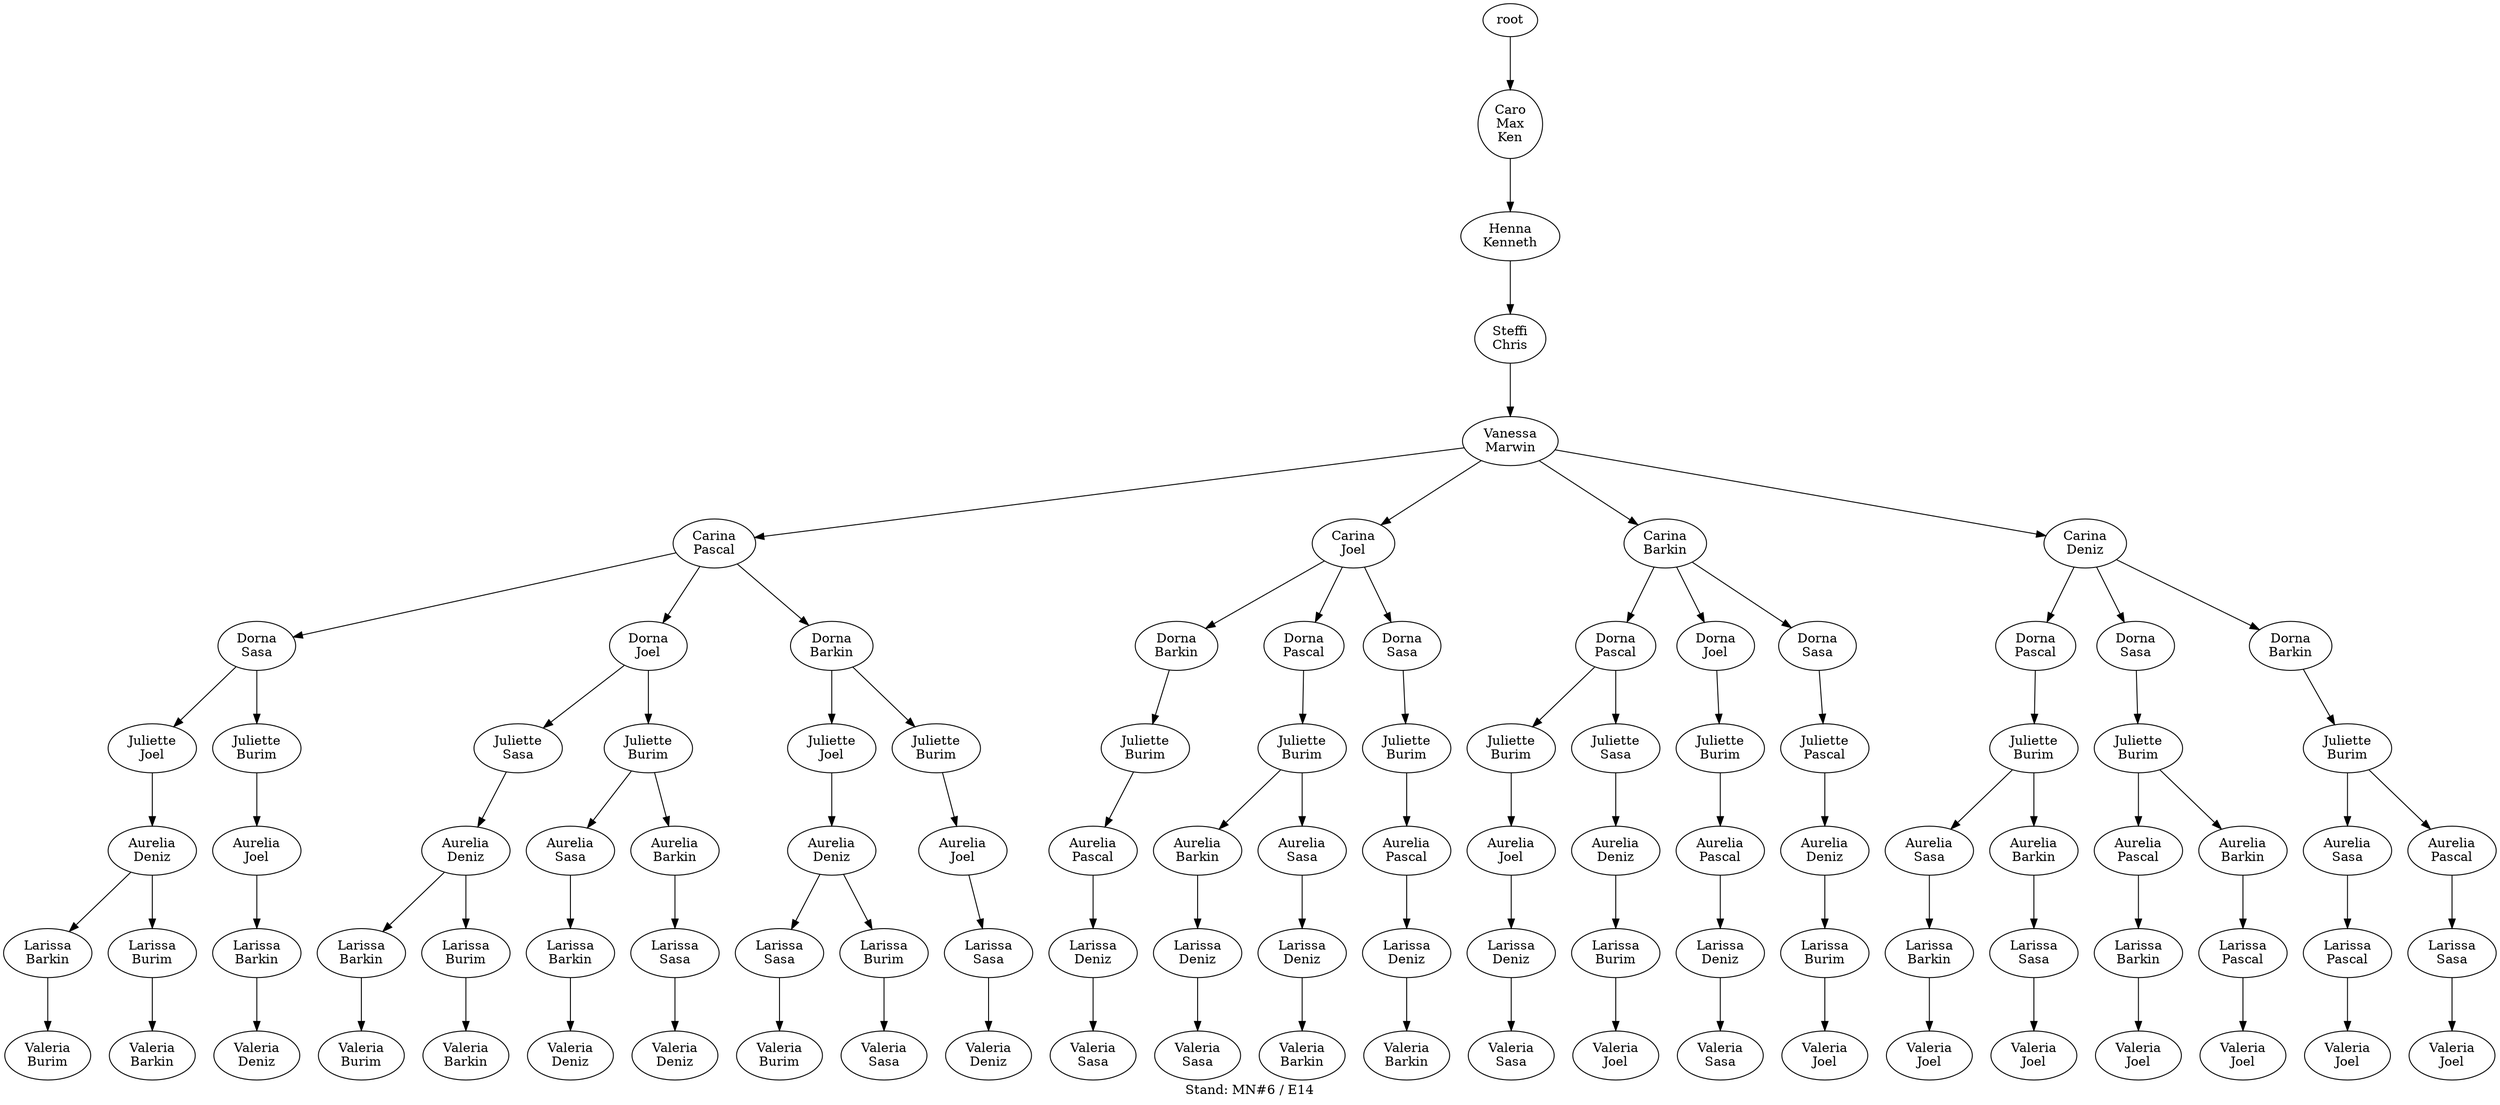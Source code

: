 digraph D { labelloc="b"; label="Stand: MN#6 / E14"; ranksep=0.8;
"root/7,5"[label="Caro\nMax\nKen"]
"root" -> "root/7,5";
"root/7,5/6"[label="Henna\nKenneth"]
"root/7,5" -> "root/7,5/6";
"root/7,5/6/2"[label="Steffi\nChris"]
"root/7,5/6" -> "root/7,5/6/2";
"root/7,5/6/2/10"[label="Vanessa\nMarwin"]
"root/7,5/6/2" -> "root/7,5/6/2/10";
"root/7,5/6/2/10/8"[label="Carina\nPascal"]
"root/7,5/6/2/10" -> "root/7,5/6/2/10/8";
"root/7,5/6/2/10/8/9"[label="Dorna\nSasa"]
"root/7,5/6/2/10/8" -> "root/7,5/6/2/10/8/9";
"root/7,5/6/2/10/8/9/4"[label="Juliette\nJoel"]
"root/7,5/6/2/10/8/9" -> "root/7,5/6/2/10/8/9/4";
"root/7,5/6/2/10/8/9/4/3"[label="Aurelia\nDeniz"]
"root/7,5/6/2/10/8/9/4" -> "root/7,5/6/2/10/8/9/4/3";
"root/7,5/6/2/10/8/9/4/3/0"[label="Larissa\nBarkin"]
"root/7,5/6/2/10/8/9/4/3" -> "root/7,5/6/2/10/8/9/4/3/0";
"root/7,5/6/2/10/8/9/4/3/0/1"[label="Valeria\nBurim"]
"root/7,5/6/2/10/8/9/4/3/0" -> "root/7,5/6/2/10/8/9/4/3/0/1";
"root/7,5/6/2/10/8/4"[label="Dorna\nJoel"]
"root/7,5/6/2/10/8" -> "root/7,5/6/2/10/8/4";
"root/7,5/6/2/10/8/4/9"[label="Juliette\nSasa"]
"root/7,5/6/2/10/8/4" -> "root/7,5/6/2/10/8/4/9";
"root/7,5/6/2/10/8/4/9/3"[label="Aurelia\nDeniz"]
"root/7,5/6/2/10/8/4/9" -> "root/7,5/6/2/10/8/4/9/3";
"root/7,5/6/2/10/8/4/9/3/0"[label="Larissa\nBarkin"]
"root/7,5/6/2/10/8/4/9/3" -> "root/7,5/6/2/10/8/4/9/3/0";
"root/7,5/6/2/10/8/4/9/3/0/1"[label="Valeria\nBurim"]
"root/7,5/6/2/10/8/4/9/3/0" -> "root/7,5/6/2/10/8/4/9/3/0/1";
"root/7,5/6/2/10/8/0"[label="Dorna\nBarkin"]
"root/7,5/6/2/10/8" -> "root/7,5/6/2/10/8/0";
"root/7,5/6/2/10/8/0/4"[label="Juliette\nJoel"]
"root/7,5/6/2/10/8/0" -> "root/7,5/6/2/10/8/0/4";
"root/7,5/6/2/10/8/0/4/3"[label="Aurelia\nDeniz"]
"root/7,5/6/2/10/8/0/4" -> "root/7,5/6/2/10/8/0/4/3";
"root/7,5/6/2/10/8/0/4/3/9"[label="Larissa\nSasa"]
"root/7,5/6/2/10/8/0/4/3" -> "root/7,5/6/2/10/8/0/4/3/9";
"root/7,5/6/2/10/8/0/4/3/9/1"[label="Valeria\nBurim"]
"root/7,5/6/2/10/8/0/4/3/9" -> "root/7,5/6/2/10/8/0/4/3/9/1";
"root/7,5/6/2/10/4"[label="Carina\nJoel"]
"root/7,5/6/2/10" -> "root/7,5/6/2/10/4";
"root/7,5/6/2/10/4/0"[label="Dorna\nBarkin"]
"root/7,5/6/2/10/4" -> "root/7,5/6/2/10/4/0";
"root/7,5/6/2/10/4/0/1"[label="Juliette\nBurim"]
"root/7,5/6/2/10/4/0" -> "root/7,5/6/2/10/4/0/1";
"root/7,5/6/2/10/4/0/1/8"[label="Aurelia\nPascal"]
"root/7,5/6/2/10/4/0/1" -> "root/7,5/6/2/10/4/0/1/8";
"root/7,5/6/2/10/4/0/1/8/3"[label="Larissa\nDeniz"]
"root/7,5/6/2/10/4/0/1/8" -> "root/7,5/6/2/10/4/0/1/8/3";
"root/7,5/6/2/10/4/0/1/8/3/9"[label="Valeria\nSasa"]
"root/7,5/6/2/10/4/0/1/8/3" -> "root/7,5/6/2/10/4/0/1/8/3/9";
"root/7,5/6/2/10/4/8"[label="Dorna\nPascal"]
"root/7,5/6/2/10/4" -> "root/7,5/6/2/10/4/8";
"root/7,5/6/2/10/4/8/1"[label="Juliette\nBurim"]
"root/7,5/6/2/10/4/8" -> "root/7,5/6/2/10/4/8/1";
"root/7,5/6/2/10/4/8/1/0"[label="Aurelia\nBarkin"]
"root/7,5/6/2/10/4/8/1" -> "root/7,5/6/2/10/4/8/1/0";
"root/7,5/6/2/10/4/8/1/0/3"[label="Larissa\nDeniz"]
"root/7,5/6/2/10/4/8/1/0" -> "root/7,5/6/2/10/4/8/1/0/3";
"root/7,5/6/2/10/4/8/1/0/3/9"[label="Valeria\nSasa"]
"root/7,5/6/2/10/4/8/1/0/3" -> "root/7,5/6/2/10/4/8/1/0/3/9";
"root/7,5/6/2/10/0"[label="Carina\nBarkin"]
"root/7,5/6/2/10" -> "root/7,5/6/2/10/0";
"root/7,5/6/2/10/0/8"[label="Dorna\nPascal"]
"root/7,5/6/2/10/0" -> "root/7,5/6/2/10/0/8";
"root/7,5/6/2/10/0/8/1"[label="Juliette\nBurim"]
"root/7,5/6/2/10/0/8" -> "root/7,5/6/2/10/0/8/1";
"root/7,5/6/2/10/0/8/1/4"[label="Aurelia\nJoel"]
"root/7,5/6/2/10/0/8/1" -> "root/7,5/6/2/10/0/8/1/4";
"root/7,5/6/2/10/0/8/1/4/3"[label="Larissa\nDeniz"]
"root/7,5/6/2/10/0/8/1/4" -> "root/7,5/6/2/10/0/8/1/4/3";
"root/7,5/6/2/10/0/8/1/4/3/9"[label="Valeria\nSasa"]
"root/7,5/6/2/10/0/8/1/4/3" -> "root/7,5/6/2/10/0/8/1/4/3/9";
"root/7,5/6/2/10/0/4"[label="Dorna\nJoel"]
"root/7,5/6/2/10/0" -> "root/7,5/6/2/10/0/4";
"root/7,5/6/2/10/0/4/1"[label="Juliette\nBurim"]
"root/7,5/6/2/10/0/4" -> "root/7,5/6/2/10/0/4/1";
"root/7,5/6/2/10/0/4/1/8"[label="Aurelia\nPascal"]
"root/7,5/6/2/10/0/4/1" -> "root/7,5/6/2/10/0/4/1/8";
"root/7,5/6/2/10/0/4/1/8/3"[label="Larissa\nDeniz"]
"root/7,5/6/2/10/0/4/1/8" -> "root/7,5/6/2/10/0/4/1/8/3";
"root/7,5/6/2/10/0/4/1/8/3/9"[label="Valeria\nSasa"]
"root/7,5/6/2/10/0/4/1/8/3" -> "root/7,5/6/2/10/0/4/1/8/3/9";
"root/7,5/6/2/10/8/0/4/3/1"[label="Larissa\nBurim"]
"root/7,5/6/2/10/8/0/4/3" -> "root/7,5/6/2/10/8/0/4/3/1";
"root/7,5/6/2/10/8/0/4/3/1/9"[label="Valeria\nSasa"]
"root/7,5/6/2/10/8/0/4/3/1" -> "root/7,5/6/2/10/8/0/4/3/1/9";
"root/7,5/6/2/10/8/4/9/3/1"[label="Larissa\nBurim"]
"root/7,5/6/2/10/8/4/9/3" -> "root/7,5/6/2/10/8/4/9/3/1";
"root/7,5/6/2/10/8/4/9/3/1/0"[label="Valeria\nBarkin"]
"root/7,5/6/2/10/8/4/9/3/1" -> "root/7,5/6/2/10/8/4/9/3/1/0";
"root/7,5/6/2/10/8/9/4/3/1"[label="Larissa\nBurim"]
"root/7,5/6/2/10/8/9/4/3" -> "root/7,5/6/2/10/8/9/4/3/1";
"root/7,5/6/2/10/8/9/4/3/1/0"[label="Valeria\nBarkin"]
"root/7,5/6/2/10/8/9/4/3/1" -> "root/7,5/6/2/10/8/9/4/3/1/0";
"root/7,5/6/2/10/4/9"[label="Dorna\nSasa"]
"root/7,5/6/2/10/4" -> "root/7,5/6/2/10/4/9";
"root/7,5/6/2/10/4/9/1"[label="Juliette\nBurim"]
"root/7,5/6/2/10/4/9" -> "root/7,5/6/2/10/4/9/1";
"root/7,5/6/2/10/4/9/1/8"[label="Aurelia\nPascal"]
"root/7,5/6/2/10/4/9/1" -> "root/7,5/6/2/10/4/9/1/8";
"root/7,5/6/2/10/4/9/1/8/3"[label="Larissa\nDeniz"]
"root/7,5/6/2/10/4/9/1/8" -> "root/7,5/6/2/10/4/9/1/8/3";
"root/7,5/6/2/10/4/9/1/8/3/0"[label="Valeria\nBarkin"]
"root/7,5/6/2/10/4/9/1/8/3" -> "root/7,5/6/2/10/4/9/1/8/3/0";
"root/7,5/6/2/10/4/8/1/9"[label="Aurelia\nSasa"]
"root/7,5/6/2/10/4/8/1" -> "root/7,5/6/2/10/4/8/1/9";
"root/7,5/6/2/10/4/8/1/9/3"[label="Larissa\nDeniz"]
"root/7,5/6/2/10/4/8/1/9" -> "root/7,5/6/2/10/4/8/1/9/3";
"root/7,5/6/2/10/4/8/1/9/3/0"[label="Valeria\nBarkin"]
"root/7,5/6/2/10/4/8/1/9/3" -> "root/7,5/6/2/10/4/8/1/9/3/0";
"root/7,5/6/2/10/8/9/1"[label="Juliette\nBurim"]
"root/7,5/6/2/10/8/9" -> "root/7,5/6/2/10/8/9/1";
"root/7,5/6/2/10/8/9/1/4"[label="Aurelia\nJoel"]
"root/7,5/6/2/10/8/9/1" -> "root/7,5/6/2/10/8/9/1/4";
"root/7,5/6/2/10/8/9/1/4/0"[label="Larissa\nBarkin"]
"root/7,5/6/2/10/8/9/1/4" -> "root/7,5/6/2/10/8/9/1/4/0";
"root/7,5/6/2/10/8/9/1/4/0/3"[label="Valeria\nDeniz"]
"root/7,5/6/2/10/8/9/1/4/0" -> "root/7,5/6/2/10/8/9/1/4/0/3";
"root/7,5/6/2/10/8/4/1"[label="Juliette\nBurim"]
"root/7,5/6/2/10/8/4" -> "root/7,5/6/2/10/8/4/1";
"root/7,5/6/2/10/8/4/1/9"[label="Aurelia\nSasa"]
"root/7,5/6/2/10/8/4/1" -> "root/7,5/6/2/10/8/4/1/9";
"root/7,5/6/2/10/8/4/1/9/0"[label="Larissa\nBarkin"]
"root/7,5/6/2/10/8/4/1/9" -> "root/7,5/6/2/10/8/4/1/9/0";
"root/7,5/6/2/10/8/4/1/9/0/3"[label="Valeria\nDeniz"]
"root/7,5/6/2/10/8/4/1/9/0" -> "root/7,5/6/2/10/8/4/1/9/0/3";
"root/7,5/6/2/10/8/4/1/0"[label="Aurelia\nBarkin"]
"root/7,5/6/2/10/8/4/1" -> "root/7,5/6/2/10/8/4/1/0";
"root/7,5/6/2/10/8/4/1/0/9"[label="Larissa\nSasa"]
"root/7,5/6/2/10/8/4/1/0" -> "root/7,5/6/2/10/8/4/1/0/9";
"root/7,5/6/2/10/8/4/1/0/9/3"[label="Valeria\nDeniz"]
"root/7,5/6/2/10/8/4/1/0/9" -> "root/7,5/6/2/10/8/4/1/0/9/3";
"root/7,5/6/2/10/8/0/1"[label="Juliette\nBurim"]
"root/7,5/6/2/10/8/0" -> "root/7,5/6/2/10/8/0/1";
"root/7,5/6/2/10/8/0/1/4"[label="Aurelia\nJoel"]
"root/7,5/6/2/10/8/0/1" -> "root/7,5/6/2/10/8/0/1/4";
"root/7,5/6/2/10/8/0/1/4/9"[label="Larissa\nSasa"]
"root/7,5/6/2/10/8/0/1/4" -> "root/7,5/6/2/10/8/0/1/4/9";
"root/7,5/6/2/10/8/0/1/4/9/3"[label="Valeria\nDeniz"]
"root/7,5/6/2/10/8/0/1/4/9" -> "root/7,5/6/2/10/8/0/1/4/9/3";
"root/7,5/6/2/10/3"[label="Carina\nDeniz"]
"root/7,5/6/2/10" -> "root/7,5/6/2/10/3";
"root/7,5/6/2/10/3/8"[label="Dorna\nPascal"]
"root/7,5/6/2/10/3" -> "root/7,5/6/2/10/3/8";
"root/7,5/6/2/10/3/8/1"[label="Juliette\nBurim"]
"root/7,5/6/2/10/3/8" -> "root/7,5/6/2/10/3/8/1";
"root/7,5/6/2/10/3/8/1/9"[label="Aurelia\nSasa"]
"root/7,5/6/2/10/3/8/1" -> "root/7,5/6/2/10/3/8/1/9";
"root/7,5/6/2/10/3/8/1/9/0"[label="Larissa\nBarkin"]
"root/7,5/6/2/10/3/8/1/9" -> "root/7,5/6/2/10/3/8/1/9/0";
"root/7,5/6/2/10/3/8/1/9/0/4"[label="Valeria\nJoel"]
"root/7,5/6/2/10/3/8/1/9/0" -> "root/7,5/6/2/10/3/8/1/9/0/4";
"root/7,5/6/2/10/3/9"[label="Dorna\nSasa"]
"root/7,5/6/2/10/3" -> "root/7,5/6/2/10/3/9";
"root/7,5/6/2/10/3/9/1"[label="Juliette\nBurim"]
"root/7,5/6/2/10/3/9" -> "root/7,5/6/2/10/3/9/1";
"root/7,5/6/2/10/3/9/1/8"[label="Aurelia\nPascal"]
"root/7,5/6/2/10/3/9/1" -> "root/7,5/6/2/10/3/9/1/8";
"root/7,5/6/2/10/3/9/1/8/0"[label="Larissa\nBarkin"]
"root/7,5/6/2/10/3/9/1/8" -> "root/7,5/6/2/10/3/9/1/8/0";
"root/7,5/6/2/10/3/9/1/8/0/4"[label="Valeria\nJoel"]
"root/7,5/6/2/10/3/9/1/8/0" -> "root/7,5/6/2/10/3/9/1/8/0/4";
"root/7,5/6/2/10/0/8/9"[label="Juliette\nSasa"]
"root/7,5/6/2/10/0/8" -> "root/7,5/6/2/10/0/8/9";
"root/7,5/6/2/10/0/8/9/3"[label="Aurelia\nDeniz"]
"root/7,5/6/2/10/0/8/9" -> "root/7,5/6/2/10/0/8/9/3";
"root/7,5/6/2/10/0/8/9/3/1"[label="Larissa\nBurim"]
"root/7,5/6/2/10/0/8/9/3" -> "root/7,5/6/2/10/0/8/9/3/1";
"root/7,5/6/2/10/0/8/9/3/1/4"[label="Valeria\nJoel"]
"root/7,5/6/2/10/0/8/9/3/1" -> "root/7,5/6/2/10/0/8/9/3/1/4";
"root/7,5/6/2/10/0/9"[label="Dorna\nSasa"]
"root/7,5/6/2/10/0" -> "root/7,5/6/2/10/0/9";
"root/7,5/6/2/10/0/9/8"[label="Juliette\nPascal"]
"root/7,5/6/2/10/0/9" -> "root/7,5/6/2/10/0/9/8";
"root/7,5/6/2/10/0/9/8/3"[label="Aurelia\nDeniz"]
"root/7,5/6/2/10/0/9/8" -> "root/7,5/6/2/10/0/9/8/3";
"root/7,5/6/2/10/0/9/8/3/1"[label="Larissa\nBurim"]
"root/7,5/6/2/10/0/9/8/3" -> "root/7,5/6/2/10/0/9/8/3/1";
"root/7,5/6/2/10/0/9/8/3/1/4"[label="Valeria\nJoel"]
"root/7,5/6/2/10/0/9/8/3/1" -> "root/7,5/6/2/10/0/9/8/3/1/4";
"root/7,5/6/2/10/3/9/1/0"[label="Aurelia\nBarkin"]
"root/7,5/6/2/10/3/9/1" -> "root/7,5/6/2/10/3/9/1/0";
"root/7,5/6/2/10/3/9/1/0/8"[label="Larissa\nPascal"]
"root/7,5/6/2/10/3/9/1/0" -> "root/7,5/6/2/10/3/9/1/0/8";
"root/7,5/6/2/10/3/9/1/0/8/4"[label="Valeria\nJoel"]
"root/7,5/6/2/10/3/9/1/0/8" -> "root/7,5/6/2/10/3/9/1/0/8/4";
"root/7,5/6/2/10/3/0"[label="Dorna\nBarkin"]
"root/7,5/6/2/10/3" -> "root/7,5/6/2/10/3/0";
"root/7,5/6/2/10/3/0/1"[label="Juliette\nBurim"]
"root/7,5/6/2/10/3/0" -> "root/7,5/6/2/10/3/0/1";
"root/7,5/6/2/10/3/0/1/9"[label="Aurelia\nSasa"]
"root/7,5/6/2/10/3/0/1" -> "root/7,5/6/2/10/3/0/1/9";
"root/7,5/6/2/10/3/0/1/9/8"[label="Larissa\nPascal"]
"root/7,5/6/2/10/3/0/1/9" -> "root/7,5/6/2/10/3/0/1/9/8";
"root/7,5/6/2/10/3/0/1/9/8/4"[label="Valeria\nJoel"]
"root/7,5/6/2/10/3/0/1/9/8" -> "root/7,5/6/2/10/3/0/1/9/8/4";
"root/7,5/6/2/10/3/0/1/8"[label="Aurelia\nPascal"]
"root/7,5/6/2/10/3/0/1" -> "root/7,5/6/2/10/3/0/1/8";
"root/7,5/6/2/10/3/0/1/8/9"[label="Larissa\nSasa"]
"root/7,5/6/2/10/3/0/1/8" -> "root/7,5/6/2/10/3/0/1/8/9";
"root/7,5/6/2/10/3/0/1/8/9/4"[label="Valeria\nJoel"]
"root/7,5/6/2/10/3/0/1/8/9" -> "root/7,5/6/2/10/3/0/1/8/9/4";
"root/7,5/6/2/10/3/8/1/0"[label="Aurelia\nBarkin"]
"root/7,5/6/2/10/3/8/1" -> "root/7,5/6/2/10/3/8/1/0";
"root/7,5/6/2/10/3/8/1/0/9"[label="Larissa\nSasa"]
"root/7,5/6/2/10/3/8/1/0" -> "root/7,5/6/2/10/3/8/1/0/9";
"root/7,5/6/2/10/3/8/1/0/9/4"[label="Valeria\nJoel"]
"root/7,5/6/2/10/3/8/1/0/9" -> "root/7,5/6/2/10/3/8/1/0/9/4";
}
